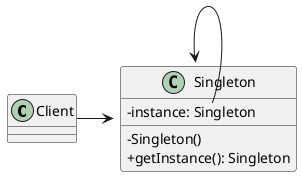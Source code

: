 @startuml Singleton Structure
skinparam ClassAttributeIconSize 0

class Client

class Singleton {
  - instance: Singleton
  - Singleton()
  + getInstance(): Singleton
}

Singleton::instance --> Singleton

Client -> Singleton
@enduml